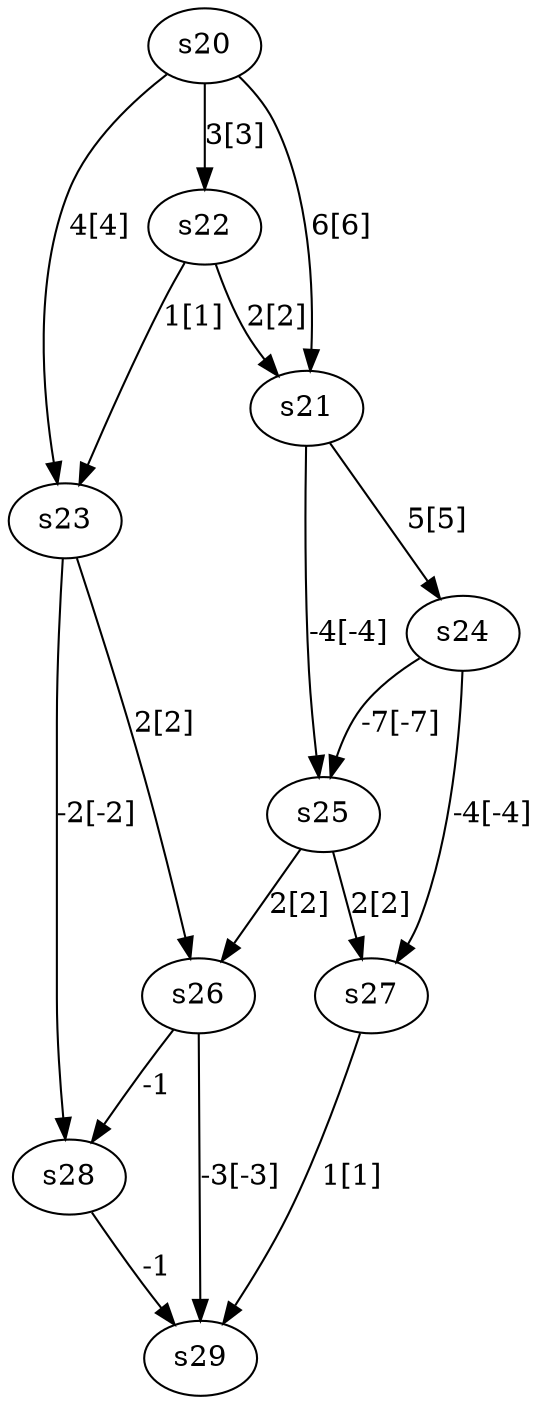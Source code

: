 digraph G {
	s20 -> s21 [label = "6[6]"];
	s20 -> s22 [label = "3[3]"];
	s20 -> s23 [label = "4[4]"];
	s21 -> s24 [label = "5[5]"];
	s21 -> s25 [label = "-4[-4]"];
	s22 -> s21 [label = "2[2]"];
	s22 -> s23 [label = "1[1]"];
	s23 -> s26 [label = "2[2]"];
	s23 -> s28 [label = "-2[-2]"];
	s24 -> s25 [label = "-7[-7]"];
	s24 -> s27 [label = "-4[-4]"];
	s25 -> s26 [label = "2[2]"];
	s25 -> s27 [label = "2[2]"];
	s28 -> s29 [label = "-1"];
	s26 -> s28 [label = "-1"];
	s26 -> s29 [label = "-3[-3]"];
	s27 -> s29 [label = "1[1]"];
	s29;
}